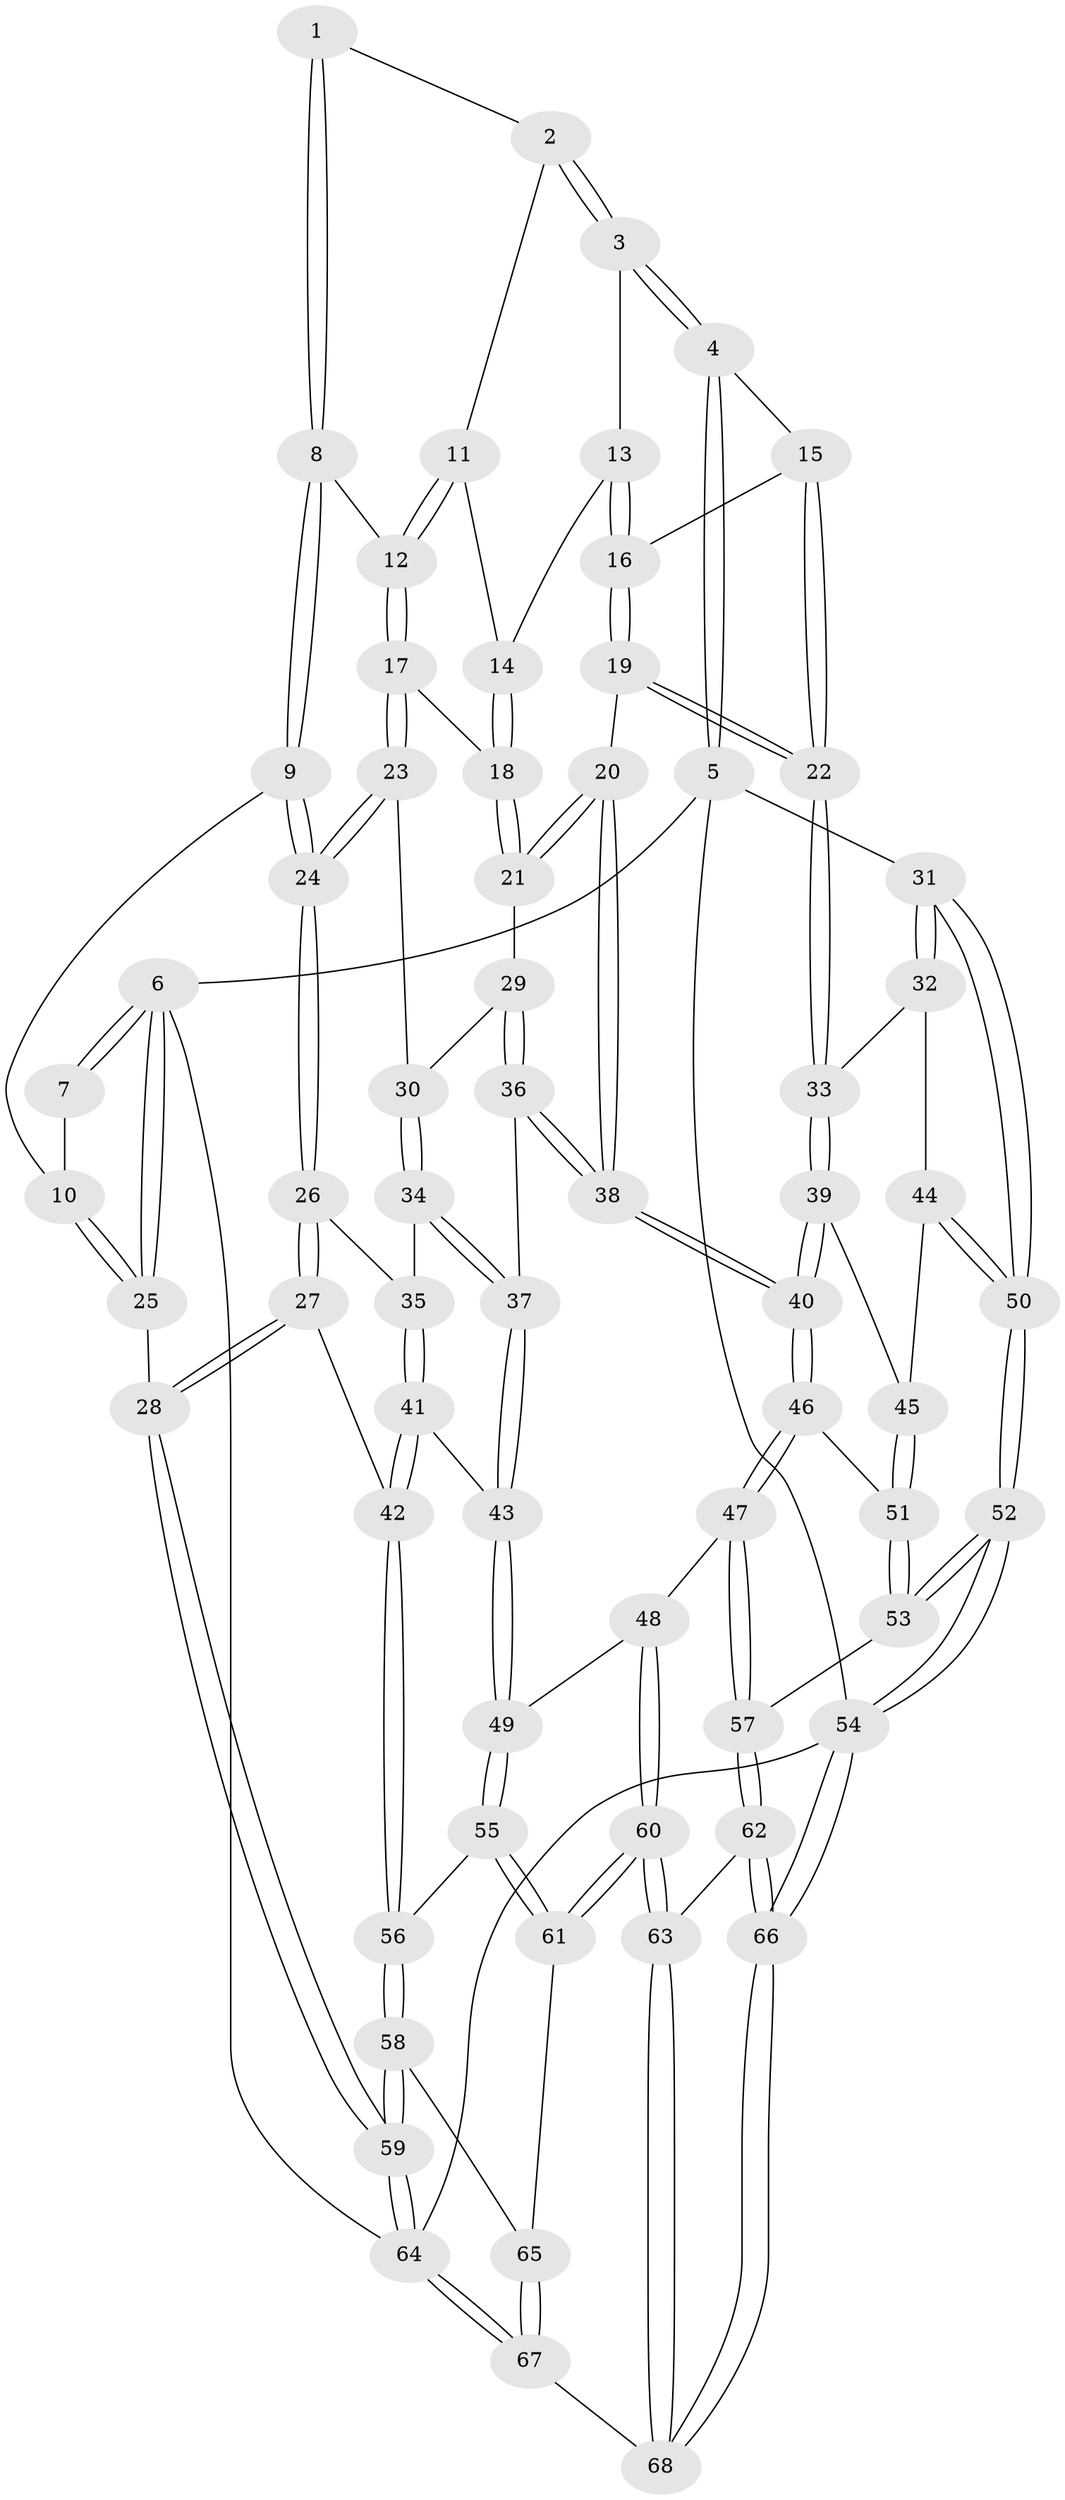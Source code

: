 // Generated by graph-tools (version 1.1) at 2025/38/03/09/25 02:38:43]
// undirected, 68 vertices, 167 edges
graph export_dot {
graph [start="1"]
  node [color=gray90,style=filled];
  1 [pos="+0.20046679872645512+0"];
  2 [pos="+0.7383727384542089+0"];
  3 [pos="+0.9045188068059757+0"];
  4 [pos="+1+0"];
  5 [pos="+1+0"];
  6 [pos="+0+0"];
  7 [pos="+0.15113722525580306+0"];
  8 [pos="+0.35214066802254773+0.1325389505094954"];
  9 [pos="+0.17432619725617882+0.26150845569637626"];
  10 [pos="+0.11370079186477391+0.23485296584819387"];
  11 [pos="+0.6459645933272706+0"];
  12 [pos="+0.42871861483810353+0.18180506420656334"];
  13 [pos="+0.7246764434709101+0.19263949397226152"];
  14 [pos="+0.6423357817980774+0.19814260178942442"];
  15 [pos="+0.962879065312412+0.12813260023705775"];
  16 [pos="+0.7628137376979851+0.24501160038071998"];
  17 [pos="+0.45488128419618706+0.2361844606599901"];
  18 [pos="+0.5974340257592209+0.25386597300807817"];
  19 [pos="+0.7438450617329002+0.333745745642045"];
  20 [pos="+0.6836550993076526+0.3498505370962751"];
  21 [pos="+0.6751445473677126+0.34545399783764796"];
  22 [pos="+0.8498283254184764+0.37432453325484943"];
  23 [pos="+0.4381369401588593+0.3024678978190477"];
  24 [pos="+0.2045782530922614+0.35065458580076336"];
  25 [pos="+0+0.2802681346622671"];
  26 [pos="+0.20347491811951046+0.37568292449544843"];
  27 [pos="+0.016212455295852947+0.5878349645012082"];
  28 [pos="+0+0.594515848225158"];
  29 [pos="+0.586807995713829+0.39018644331066576"];
  30 [pos="+0.4384791504434106+0.3077608965730116"];
  31 [pos="+1+0.40540469199713547"];
  32 [pos="+1+0.43150810855427746"];
  33 [pos="+0.8792725303675926+0.4253862915135316"];
  34 [pos="+0.4275327897709977+0.42676491291396434"];
  35 [pos="+0.28732850462817255+0.4368292517322891"];
  36 [pos="+0.5238433791914409+0.48615007561400014"];
  37 [pos="+0.4593854570553011+0.4908339453844043"];
  38 [pos="+0.6734944127697119+0.531293728075504"];
  39 [pos="+0.8361225217355623+0.5096614975847351"];
  40 [pos="+0.6934658394999043+0.5593647449040967"];
  41 [pos="+0.27345562270543256+0.5550292150809725"];
  42 [pos="+0.15357978481400278+0.6391026380194167"];
  43 [pos="+0.4351212431752128+0.5614648518661346"];
  44 [pos="+0.9429463334991158+0.586110022479774"];
  45 [pos="+0.8843814995464326+0.5820283578008625"];
  46 [pos="+0.6763474137016664+0.6728016575896942"];
  47 [pos="+0.6745691329058988+0.680568880208816"];
  48 [pos="+0.5633026774913985+0.7061553754539406"];
  49 [pos="+0.4427716245872864+0.6083924344986843"];
  50 [pos="+1+0.745049509061677"];
  51 [pos="+0.8794088306231999+0.6090658646669135"];
  52 [pos="+1+0.8640284160370622"];
  53 [pos="+0.8796583351595809+0.7640679385177083"];
  54 [pos="+1+1"];
  55 [pos="+0.2947955810080264+0.7576023163009434"];
  56 [pos="+0.2485238531336615+0.7434164124965582"];
  57 [pos="+0.7659854924383082+0.7835376810165052"];
  58 [pos="+0.1421087958518643+0.899299741083481"];
  59 [pos="+0+1"];
  60 [pos="+0.46821821037295996+0.8824290722279137"];
  61 [pos="+0.3362087090838833+0.8076277313517526"];
  62 [pos="+0.7451406966165618+0.8523659560708344"];
  63 [pos="+0.4947878919681333+0.9535451733681202"];
  64 [pos="+0+1"];
  65 [pos="+0.2600261403576984+0.948031283931429"];
  66 [pos="+0.8789192906475339+1"];
  67 [pos="+0.35406967690348573+1"];
  68 [pos="+0.47716663260428754+1"];
  1 -- 2;
  1 -- 8;
  1 -- 8;
  2 -- 3;
  2 -- 3;
  2 -- 11;
  3 -- 4;
  3 -- 4;
  3 -- 13;
  4 -- 5;
  4 -- 5;
  4 -- 15;
  5 -- 6;
  5 -- 31;
  5 -- 54;
  6 -- 7;
  6 -- 7;
  6 -- 25;
  6 -- 25;
  6 -- 64;
  7 -- 10;
  8 -- 9;
  8 -- 9;
  8 -- 12;
  9 -- 10;
  9 -- 24;
  9 -- 24;
  10 -- 25;
  10 -- 25;
  11 -- 12;
  11 -- 12;
  11 -- 14;
  12 -- 17;
  12 -- 17;
  13 -- 14;
  13 -- 16;
  13 -- 16;
  14 -- 18;
  14 -- 18;
  15 -- 16;
  15 -- 22;
  15 -- 22;
  16 -- 19;
  16 -- 19;
  17 -- 18;
  17 -- 23;
  17 -- 23;
  18 -- 21;
  18 -- 21;
  19 -- 20;
  19 -- 22;
  19 -- 22;
  20 -- 21;
  20 -- 21;
  20 -- 38;
  20 -- 38;
  21 -- 29;
  22 -- 33;
  22 -- 33;
  23 -- 24;
  23 -- 24;
  23 -- 30;
  24 -- 26;
  24 -- 26;
  25 -- 28;
  26 -- 27;
  26 -- 27;
  26 -- 35;
  27 -- 28;
  27 -- 28;
  27 -- 42;
  28 -- 59;
  28 -- 59;
  29 -- 30;
  29 -- 36;
  29 -- 36;
  30 -- 34;
  30 -- 34;
  31 -- 32;
  31 -- 32;
  31 -- 50;
  31 -- 50;
  32 -- 33;
  32 -- 44;
  33 -- 39;
  33 -- 39;
  34 -- 35;
  34 -- 37;
  34 -- 37;
  35 -- 41;
  35 -- 41;
  36 -- 37;
  36 -- 38;
  36 -- 38;
  37 -- 43;
  37 -- 43;
  38 -- 40;
  38 -- 40;
  39 -- 40;
  39 -- 40;
  39 -- 45;
  40 -- 46;
  40 -- 46;
  41 -- 42;
  41 -- 42;
  41 -- 43;
  42 -- 56;
  42 -- 56;
  43 -- 49;
  43 -- 49;
  44 -- 45;
  44 -- 50;
  44 -- 50;
  45 -- 51;
  45 -- 51;
  46 -- 47;
  46 -- 47;
  46 -- 51;
  47 -- 48;
  47 -- 57;
  47 -- 57;
  48 -- 49;
  48 -- 60;
  48 -- 60;
  49 -- 55;
  49 -- 55;
  50 -- 52;
  50 -- 52;
  51 -- 53;
  51 -- 53;
  52 -- 53;
  52 -- 53;
  52 -- 54;
  52 -- 54;
  53 -- 57;
  54 -- 66;
  54 -- 66;
  54 -- 64;
  55 -- 56;
  55 -- 61;
  55 -- 61;
  56 -- 58;
  56 -- 58;
  57 -- 62;
  57 -- 62;
  58 -- 59;
  58 -- 59;
  58 -- 65;
  59 -- 64;
  59 -- 64;
  60 -- 61;
  60 -- 61;
  60 -- 63;
  60 -- 63;
  61 -- 65;
  62 -- 63;
  62 -- 66;
  62 -- 66;
  63 -- 68;
  63 -- 68;
  64 -- 67;
  64 -- 67;
  65 -- 67;
  65 -- 67;
  66 -- 68;
  66 -- 68;
  67 -- 68;
}
